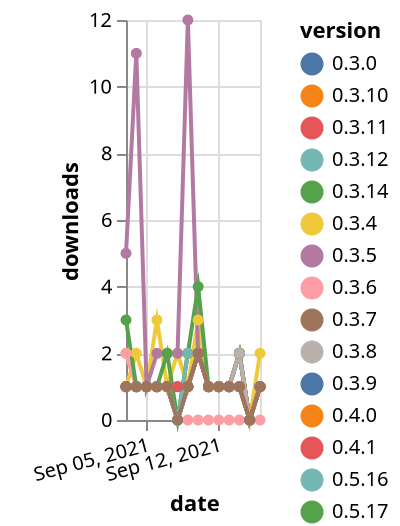 {"$schema": "https://vega.github.io/schema/vega-lite/v5.json", "description": "A simple bar chart with embedded data.", "data": {"values": [{"date": "2021-09-03", "total": 358, "delta": 1, "version": "0.3.4"}, {"date": "2021-09-04", "total": 360, "delta": 2, "version": "0.3.4"}, {"date": "2021-09-05", "total": 361, "delta": 1, "version": "0.3.4"}, {"date": "2021-09-06", "total": 364, "delta": 3, "version": "0.3.4"}, {"date": "2021-09-07", "total": 365, "delta": 1, "version": "0.3.4"}, {"date": "2021-09-08", "total": 367, "delta": 2, "version": "0.3.4"}, {"date": "2021-09-09", "total": 368, "delta": 1, "version": "0.3.4"}, {"date": "2021-09-10", "total": 371, "delta": 3, "version": "0.3.4"}, {"date": "2021-09-11", "total": 372, "delta": 1, "version": "0.3.4"}, {"date": "2021-09-12", "total": 373, "delta": 1, "version": "0.3.4"}, {"date": "2021-09-13", "total": 374, "delta": 1, "version": "0.3.4"}, {"date": "2021-09-14", "total": 376, "delta": 2, "version": "0.3.4"}, {"date": "2021-09-15", "total": 376, "delta": 0, "version": "0.3.4"}, {"date": "2021-09-16", "total": 378, "delta": 2, "version": "0.3.4"}, {"date": "2021-09-03", "total": 184, "delta": 2, "version": "0.5.18"}, {"date": "2021-09-04", "total": 185, "delta": 1, "version": "0.5.18"}, {"date": "2021-09-05", "total": 186, "delta": 1, "version": "0.5.18"}, {"date": "2021-09-06", "total": 187, "delta": 1, "version": "0.5.18"}, {"date": "2021-09-07", "total": 188, "delta": 1, "version": "0.5.18"}, {"date": "2021-09-08", "total": 188, "delta": 0, "version": "0.5.18"}, {"date": "2021-09-09", "total": 190, "delta": 2, "version": "0.5.18"}, {"date": "2021-09-10", "total": 192, "delta": 2, "version": "0.5.18"}, {"date": "2021-09-11", "total": 193, "delta": 1, "version": "0.5.18"}, {"date": "2021-09-12", "total": 194, "delta": 1, "version": "0.5.18"}, {"date": "2021-09-13", "total": 195, "delta": 1, "version": "0.5.18"}, {"date": "2021-09-14", "total": 197, "delta": 2, "version": "0.5.18"}, {"date": "2021-09-15", "total": 197, "delta": 0, "version": "0.5.18"}, {"date": "2021-09-16", "total": 198, "delta": 1, "version": "0.5.18"}, {"date": "2021-09-03", "total": 152, "delta": 1, "version": "0.3.11"}, {"date": "2021-09-04", "total": 153, "delta": 1, "version": "0.3.11"}, {"date": "2021-09-05", "total": 154, "delta": 1, "version": "0.3.11"}, {"date": "2021-09-06", "total": 155, "delta": 1, "version": "0.3.11"}, {"date": "2021-09-07", "total": 156, "delta": 1, "version": "0.3.11"}, {"date": "2021-09-08", "total": 156, "delta": 0, "version": "0.3.11"}, {"date": "2021-09-09", "total": 157, "delta": 1, "version": "0.3.11"}, {"date": "2021-09-10", "total": 159, "delta": 2, "version": "0.3.11"}, {"date": "2021-09-11", "total": 160, "delta": 1, "version": "0.3.11"}, {"date": "2021-09-12", "total": 161, "delta": 1, "version": "0.3.11"}, {"date": "2021-09-13", "total": 162, "delta": 1, "version": "0.3.11"}, {"date": "2021-09-14", "total": 164, "delta": 2, "version": "0.3.11"}, {"date": "2021-09-15", "total": 164, "delta": 0, "version": "0.3.11"}, {"date": "2021-09-16", "total": 165, "delta": 1, "version": "0.3.11"}, {"date": "2021-09-03", "total": 188, "delta": 1, "version": "0.4.0"}, {"date": "2021-09-04", "total": 189, "delta": 1, "version": "0.4.0"}, {"date": "2021-09-05", "total": 190, "delta": 1, "version": "0.4.0"}, {"date": "2021-09-06", "total": 191, "delta": 1, "version": "0.4.0"}, {"date": "2021-09-07", "total": 192, "delta": 1, "version": "0.4.0"}, {"date": "2021-09-08", "total": 192, "delta": 0, "version": "0.4.0"}, {"date": "2021-09-09", "total": 193, "delta": 1, "version": "0.4.0"}, {"date": "2021-09-10", "total": 195, "delta": 2, "version": "0.4.0"}, {"date": "2021-09-11", "total": 196, "delta": 1, "version": "0.4.0"}, {"date": "2021-09-12", "total": 197, "delta": 1, "version": "0.4.0"}, {"date": "2021-09-13", "total": 198, "delta": 1, "version": "0.4.0"}, {"date": "2021-09-14", "total": 200, "delta": 2, "version": "0.4.0"}, {"date": "2021-09-15", "total": 200, "delta": 0, "version": "0.4.0"}, {"date": "2021-09-16", "total": 201, "delta": 1, "version": "0.4.0"}, {"date": "2021-09-03", "total": 172, "delta": 2, "version": "0.3.6"}, {"date": "2021-09-04", "total": 173, "delta": 1, "version": "0.3.6"}, {"date": "2021-09-05", "total": 174, "delta": 1, "version": "0.3.6"}, {"date": "2021-09-06", "total": 175, "delta": 1, "version": "0.3.6"}, {"date": "2021-09-07", "total": 176, "delta": 1, "version": "0.3.6"}, {"date": "2021-09-08", "total": 176, "delta": 0, "version": "0.3.6"}, {"date": "2021-09-09", "total": 177, "delta": 1, "version": "0.3.6"}, {"date": "2021-09-10", "total": 179, "delta": 2, "version": "0.3.6"}, {"date": "2021-09-11", "total": 180, "delta": 1, "version": "0.3.6"}, {"date": "2021-09-12", "total": 181, "delta": 1, "version": "0.3.6"}, {"date": "2021-09-13", "total": 182, "delta": 1, "version": "0.3.6"}, {"date": "2021-09-14", "total": 183, "delta": 1, "version": "0.3.6"}, {"date": "2021-09-15", "total": 183, "delta": 0, "version": "0.3.6"}, {"date": "2021-09-16", "total": 184, "delta": 1, "version": "0.3.6"}, {"date": "2021-09-03", "total": 35, "delta": 5, "version": "0.5.19"}, {"date": "2021-09-04", "total": 46, "delta": 11, "version": "0.5.19"}, {"date": "2021-09-05", "total": 47, "delta": 1, "version": "0.5.19"}, {"date": "2021-09-06", "total": 49, "delta": 2, "version": "0.5.19"}, {"date": "2021-09-07", "total": 51, "delta": 2, "version": "0.5.19"}, {"date": "2021-09-08", "total": 53, "delta": 2, "version": "0.5.19"}, {"date": "2021-09-09", "total": 65, "delta": 12, "version": "0.5.19"}, {"date": "2021-09-10", "total": 67, "delta": 2, "version": "0.5.19"}, {"date": "2021-09-11", "total": 68, "delta": 1, "version": "0.5.19"}, {"date": "2021-09-12", "total": 69, "delta": 1, "version": "0.5.19"}, {"date": "2021-09-13", "total": 70, "delta": 1, "version": "0.5.19"}, {"date": "2021-09-14", "total": 71, "delta": 1, "version": "0.5.19"}, {"date": "2021-09-15", "total": 71, "delta": 0, "version": "0.5.19"}, {"date": "2021-09-16", "total": 72, "delta": 1, "version": "0.5.19"}, {"date": "2021-09-09", "total": 12, "delta": 0, "version": "0.5.20"}, {"date": "2021-09-10", "total": 20, "delta": 0, "version": "0.5.20"}, {"date": "2021-09-11", "total": 23, "delta": 0, "version": "0.5.20"}, {"date": "2021-09-12", "total": 27, "delta": 0, "version": "0.5.20"}, {"date": "2021-09-13", "total": 31, "delta": 0, "version": "0.5.20"}, {"date": "2021-09-14", "total": 41, "delta": 0, "version": "0.5.20"}, {"date": "2021-09-15", "total": 42, "delta": 0, "version": "0.5.20"}, {"date": "2021-09-16", "total": 44, "delta": 0, "version": "0.5.20"}, {"date": "2021-09-03", "total": 161, "delta": 1, "version": "0.3.5"}, {"date": "2021-09-04", "total": 162, "delta": 1, "version": "0.3.5"}, {"date": "2021-09-05", "total": 163, "delta": 1, "version": "0.3.5"}, {"date": "2021-09-06", "total": 164, "delta": 1, "version": "0.3.5"}, {"date": "2021-09-07", "total": 165, "delta": 1, "version": "0.3.5"}, {"date": "2021-09-08", "total": 165, "delta": 0, "version": "0.3.5"}, {"date": "2021-09-09", "total": 166, "delta": 1, "version": "0.3.5"}, {"date": "2021-09-10", "total": 168, "delta": 2, "version": "0.3.5"}, {"date": "2021-09-11", "total": 169, "delta": 1, "version": "0.3.5"}, {"date": "2021-09-12", "total": 170, "delta": 1, "version": "0.3.5"}, {"date": "2021-09-13", "total": 171, "delta": 1, "version": "0.3.5"}, {"date": "2021-09-14", "total": 172, "delta": 1, "version": "0.3.5"}, {"date": "2021-09-15", "total": 172, "delta": 0, "version": "0.3.5"}, {"date": "2021-09-16", "total": 173, "delta": 1, "version": "0.3.5"}, {"date": "2021-09-03", "total": 156, "delta": 1, "version": "0.3.12"}, {"date": "2021-09-04", "total": 157, "delta": 1, "version": "0.3.12"}, {"date": "2021-09-05", "total": 158, "delta": 1, "version": "0.3.12"}, {"date": "2021-09-06", "total": 159, "delta": 1, "version": "0.3.12"}, {"date": "2021-09-07", "total": 160, "delta": 1, "version": "0.3.12"}, {"date": "2021-09-08", "total": 160, "delta": 0, "version": "0.3.12"}, {"date": "2021-09-09", "total": 161, "delta": 1, "version": "0.3.12"}, {"date": "2021-09-10", "total": 163, "delta": 2, "version": "0.3.12"}, {"date": "2021-09-11", "total": 164, "delta": 1, "version": "0.3.12"}, {"date": "2021-09-12", "total": 165, "delta": 1, "version": "0.3.12"}, {"date": "2021-09-13", "total": 166, "delta": 1, "version": "0.3.12"}, {"date": "2021-09-14", "total": 168, "delta": 2, "version": "0.3.12"}, {"date": "2021-09-15", "total": 168, "delta": 0, "version": "0.3.12"}, {"date": "2021-09-16", "total": 169, "delta": 1, "version": "0.3.12"}, {"date": "2021-09-03", "total": 189, "delta": 1, "version": "0.3.0"}, {"date": "2021-09-04", "total": 190, "delta": 1, "version": "0.3.0"}, {"date": "2021-09-05", "total": 191, "delta": 1, "version": "0.3.0"}, {"date": "2021-09-06", "total": 192, "delta": 1, "version": "0.3.0"}, {"date": "2021-09-07", "total": 193, "delta": 1, "version": "0.3.0"}, {"date": "2021-09-08", "total": 194, "delta": 1, "version": "0.3.0"}, {"date": "2021-09-09", "total": 195, "delta": 1, "version": "0.3.0"}, {"date": "2021-09-10", "total": 197, "delta": 2, "version": "0.3.0"}, {"date": "2021-09-11", "total": 198, "delta": 1, "version": "0.3.0"}, {"date": "2021-09-12", "total": 199, "delta": 1, "version": "0.3.0"}, {"date": "2021-09-13", "total": 200, "delta": 1, "version": "0.3.0"}, {"date": "2021-09-14", "total": 201, "delta": 1, "version": "0.3.0"}, {"date": "2021-09-15", "total": 201, "delta": 0, "version": "0.3.0"}, {"date": "2021-09-16", "total": 202, "delta": 1, "version": "0.3.0"}, {"date": "2021-09-03", "total": 199, "delta": 1, "version": "0.3.10"}, {"date": "2021-09-04", "total": 200, "delta": 1, "version": "0.3.10"}, {"date": "2021-09-05", "total": 201, "delta": 1, "version": "0.3.10"}, {"date": "2021-09-06", "total": 202, "delta": 1, "version": "0.3.10"}, {"date": "2021-09-07", "total": 203, "delta": 1, "version": "0.3.10"}, {"date": "2021-09-08", "total": 203, "delta": 0, "version": "0.3.10"}, {"date": "2021-09-09", "total": 204, "delta": 1, "version": "0.3.10"}, {"date": "2021-09-10", "total": 206, "delta": 2, "version": "0.3.10"}, {"date": "2021-09-11", "total": 207, "delta": 1, "version": "0.3.10"}, {"date": "2021-09-12", "total": 208, "delta": 1, "version": "0.3.10"}, {"date": "2021-09-13", "total": 209, "delta": 1, "version": "0.3.10"}, {"date": "2021-09-14", "total": 211, "delta": 2, "version": "0.3.10"}, {"date": "2021-09-15", "total": 211, "delta": 0, "version": "0.3.10"}, {"date": "2021-09-16", "total": 212, "delta": 1, "version": "0.3.10"}, {"date": "2021-09-03", "total": 163, "delta": 1, "version": "0.3.14"}, {"date": "2021-09-04", "total": 164, "delta": 1, "version": "0.3.14"}, {"date": "2021-09-05", "total": 165, "delta": 1, "version": "0.3.14"}, {"date": "2021-09-06", "total": 166, "delta": 1, "version": "0.3.14"}, {"date": "2021-09-07", "total": 167, "delta": 1, "version": "0.3.14"}, {"date": "2021-09-08", "total": 167, "delta": 0, "version": "0.3.14"}, {"date": "2021-09-09", "total": 168, "delta": 1, "version": "0.3.14"}, {"date": "2021-09-10", "total": 170, "delta": 2, "version": "0.3.14"}, {"date": "2021-09-11", "total": 171, "delta": 1, "version": "0.3.14"}, {"date": "2021-09-12", "total": 172, "delta": 1, "version": "0.3.14"}, {"date": "2021-09-13", "total": 173, "delta": 1, "version": "0.3.14"}, {"date": "2021-09-14", "total": 175, "delta": 2, "version": "0.3.14"}, {"date": "2021-09-15", "total": 175, "delta": 0, "version": "0.3.14"}, {"date": "2021-09-16", "total": 176, "delta": 1, "version": "0.3.14"}, {"date": "2021-09-03", "total": 158, "delta": 1, "version": "0.3.9"}, {"date": "2021-09-04", "total": 159, "delta": 1, "version": "0.3.9"}, {"date": "2021-09-05", "total": 160, "delta": 1, "version": "0.3.9"}, {"date": "2021-09-06", "total": 161, "delta": 1, "version": "0.3.9"}, {"date": "2021-09-07", "total": 162, "delta": 1, "version": "0.3.9"}, {"date": "2021-09-08", "total": 162, "delta": 0, "version": "0.3.9"}, {"date": "2021-09-09", "total": 163, "delta": 1, "version": "0.3.9"}, {"date": "2021-09-10", "total": 165, "delta": 2, "version": "0.3.9"}, {"date": "2021-09-11", "total": 166, "delta": 1, "version": "0.3.9"}, {"date": "2021-09-12", "total": 167, "delta": 1, "version": "0.3.9"}, {"date": "2021-09-13", "total": 168, "delta": 1, "version": "0.3.9"}, {"date": "2021-09-14", "total": 170, "delta": 2, "version": "0.3.9"}, {"date": "2021-09-15", "total": 170, "delta": 0, "version": "0.3.9"}, {"date": "2021-09-16", "total": 171, "delta": 1, "version": "0.3.9"}, {"date": "2021-09-03", "total": 325, "delta": 3, "version": "0.5.17"}, {"date": "2021-09-04", "total": 326, "delta": 1, "version": "0.5.17"}, {"date": "2021-09-05", "total": 327, "delta": 1, "version": "0.5.17"}, {"date": "2021-09-06", "total": 328, "delta": 1, "version": "0.5.17"}, {"date": "2021-09-07", "total": 330, "delta": 2, "version": "0.5.17"}, {"date": "2021-09-08", "total": 330, "delta": 0, "version": "0.5.17"}, {"date": "2021-09-09", "total": 332, "delta": 2, "version": "0.5.17"}, {"date": "2021-09-10", "total": 336, "delta": 4, "version": "0.5.17"}, {"date": "2021-09-11", "total": 337, "delta": 1, "version": "0.5.17"}, {"date": "2021-09-12", "total": 338, "delta": 1, "version": "0.5.17"}, {"date": "2021-09-13", "total": 339, "delta": 1, "version": "0.5.17"}, {"date": "2021-09-14", "total": 340, "delta": 1, "version": "0.5.17"}, {"date": "2021-09-15", "total": 340, "delta": 0, "version": "0.5.17"}, {"date": "2021-09-16", "total": 341, "delta": 1, "version": "0.5.17"}, {"date": "2021-09-03", "total": 189, "delta": 1, "version": "0.3.8"}, {"date": "2021-09-04", "total": 190, "delta": 1, "version": "0.3.8"}, {"date": "2021-09-05", "total": 191, "delta": 1, "version": "0.3.8"}, {"date": "2021-09-06", "total": 192, "delta": 1, "version": "0.3.8"}, {"date": "2021-09-07", "total": 193, "delta": 1, "version": "0.3.8"}, {"date": "2021-09-08", "total": 193, "delta": 0, "version": "0.3.8"}, {"date": "2021-09-09", "total": 194, "delta": 1, "version": "0.3.8"}, {"date": "2021-09-10", "total": 196, "delta": 2, "version": "0.3.8"}, {"date": "2021-09-11", "total": 197, "delta": 1, "version": "0.3.8"}, {"date": "2021-09-12", "total": 198, "delta": 1, "version": "0.3.8"}, {"date": "2021-09-13", "total": 199, "delta": 1, "version": "0.3.8"}, {"date": "2021-09-14", "total": 201, "delta": 2, "version": "0.3.8"}, {"date": "2021-09-15", "total": 201, "delta": 0, "version": "0.3.8"}, {"date": "2021-09-16", "total": 202, "delta": 1, "version": "0.3.8"}, {"date": "2021-09-03", "total": 131, "delta": 1, "version": "0.5.16"}, {"date": "2021-09-04", "total": 132, "delta": 1, "version": "0.5.16"}, {"date": "2021-09-05", "total": 133, "delta": 1, "version": "0.5.16"}, {"date": "2021-09-06", "total": 134, "delta": 1, "version": "0.5.16"}, {"date": "2021-09-07", "total": 135, "delta": 1, "version": "0.5.16"}, {"date": "2021-09-08", "total": 135, "delta": 0, "version": "0.5.16"}, {"date": "2021-09-09", "total": 137, "delta": 2, "version": "0.5.16"}, {"date": "2021-09-10", "total": 139, "delta": 2, "version": "0.5.16"}, {"date": "2021-09-11", "total": 140, "delta": 1, "version": "0.5.16"}, {"date": "2021-09-12", "total": 141, "delta": 1, "version": "0.5.16"}, {"date": "2021-09-13", "total": 142, "delta": 1, "version": "0.5.16"}, {"date": "2021-09-14", "total": 143, "delta": 1, "version": "0.5.16"}, {"date": "2021-09-15", "total": 143, "delta": 0, "version": "0.5.16"}, {"date": "2021-09-16", "total": 144, "delta": 1, "version": "0.5.16"}, {"date": "2021-09-03", "total": 195, "delta": 1, "version": "0.4.1"}, {"date": "2021-09-04", "total": 196, "delta": 1, "version": "0.4.1"}, {"date": "2021-09-05", "total": 197, "delta": 1, "version": "0.4.1"}, {"date": "2021-09-06", "total": 198, "delta": 1, "version": "0.4.1"}, {"date": "2021-09-07", "total": 199, "delta": 1, "version": "0.4.1"}, {"date": "2021-09-08", "total": 200, "delta": 1, "version": "0.4.1"}, {"date": "2021-09-09", "total": 201, "delta": 1, "version": "0.4.1"}, {"date": "2021-09-10", "total": 203, "delta": 2, "version": "0.4.1"}, {"date": "2021-09-11", "total": 204, "delta": 1, "version": "0.4.1"}, {"date": "2021-09-12", "total": 205, "delta": 1, "version": "0.4.1"}, {"date": "2021-09-13", "total": 206, "delta": 1, "version": "0.4.1"}, {"date": "2021-09-14", "total": 207, "delta": 1, "version": "0.4.1"}, {"date": "2021-09-15", "total": 207, "delta": 0, "version": "0.4.1"}, {"date": "2021-09-16", "total": 208, "delta": 1, "version": "0.4.1"}, {"date": "2021-09-03", "total": 187, "delta": 1, "version": "0.3.7"}, {"date": "2021-09-04", "total": 188, "delta": 1, "version": "0.3.7"}, {"date": "2021-09-05", "total": 189, "delta": 1, "version": "0.3.7"}, {"date": "2021-09-06", "total": 190, "delta": 1, "version": "0.3.7"}, {"date": "2021-09-07", "total": 191, "delta": 1, "version": "0.3.7"}, {"date": "2021-09-08", "total": 191, "delta": 0, "version": "0.3.7"}, {"date": "2021-09-09", "total": 192, "delta": 1, "version": "0.3.7"}, {"date": "2021-09-10", "total": 194, "delta": 2, "version": "0.3.7"}, {"date": "2021-09-11", "total": 195, "delta": 1, "version": "0.3.7"}, {"date": "2021-09-12", "total": 196, "delta": 1, "version": "0.3.7"}, {"date": "2021-09-13", "total": 197, "delta": 1, "version": "0.3.7"}, {"date": "2021-09-14", "total": 198, "delta": 1, "version": "0.3.7"}, {"date": "2021-09-15", "total": 198, "delta": 0, "version": "0.3.7"}, {"date": "2021-09-16", "total": 199, "delta": 1, "version": "0.3.7"}]}, "width": "container", "mark": {"type": "line", "point": {"filled": true}}, "encoding": {"x": {"field": "date", "type": "temporal", "timeUnit": "yearmonthdate", "title": "date", "axis": {"labelAngle": -15}}, "y": {"field": "delta", "type": "quantitative", "title": "downloads"}, "color": {"field": "version", "type": "nominal"}, "tooltip": {"field": "delta"}}}